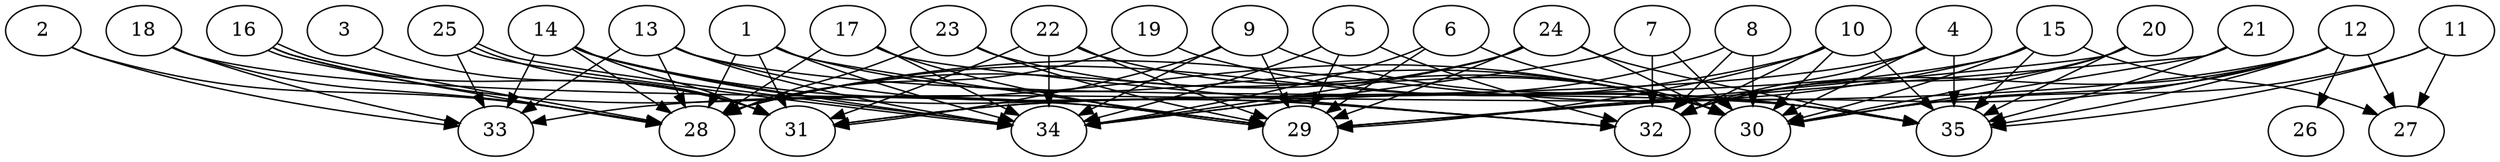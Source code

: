 // DAG automatically generated by daggen at Thu Oct  3 14:05:37 2019
// ./daggen --dot -n 35 --ccr 0.5 --fat 0.9 --regular 0.7 --density 0.6 --mindata 5242880 --maxdata 52428800 
digraph G {
  1 [size="49418240", alpha="0.12", expect_size="24709120"] 
  1 -> 28 [size ="24709120"]
  1 -> 29 [size ="24709120"]
  1 -> 30 [size ="24709120"]
  1 -> 31 [size ="24709120"]
  1 -> 34 [size ="24709120"]
  2 [size="103487488", alpha="0.14", expect_size="51743744"] 
  2 -> 28 [size ="51743744"]
  2 -> 33 [size ="51743744"]
  3 [size="38133760", alpha="0.14", expect_size="19066880"] 
  3 -> 31 [size ="19066880"]
  4 [size="75186176", alpha="0.03", expect_size="37593088"] 
  4 -> 30 [size ="37593088"]
  4 -> 31 [size ="37593088"]
  4 -> 32 [size ="37593088"]
  4 -> 35 [size ="37593088"]
  5 [size="56612864", alpha="0.02", expect_size="28306432"] 
  5 -> 29 [size ="28306432"]
  5 -> 32 [size ="28306432"]
  5 -> 34 [size ="28306432"]
  6 [size="73447424", alpha="0.05", expect_size="36723712"] 
  6 -> 29 [size ="36723712"]
  6 -> 30 [size ="36723712"]
  6 -> 34 [size ="36723712"]
  7 [size="49053696", alpha="0.16", expect_size="24526848"] 
  7 -> 30 [size ="24526848"]
  7 -> 32 [size ="24526848"]
  7 -> 34 [size ="24526848"]
  8 [size="55402496", alpha="0.14", expect_size="27701248"] 
  8 -> 30 [size ="27701248"]
  8 -> 32 [size ="27701248"]
  8 -> 34 [size ="27701248"]
  9 [size="42774528", alpha="0.09", expect_size="21387264"] 
  9 -> 29 [size ="21387264"]
  9 -> 31 [size ="21387264"]
  9 -> 34 [size ="21387264"]
  9 -> 35 [size ="21387264"]
  10 [size="84426752", alpha="0.01", expect_size="42213376"] 
  10 -> 28 [size ="42213376"]
  10 -> 29 [size ="42213376"]
  10 -> 30 [size ="42213376"]
  10 -> 32 [size ="42213376"]
  10 -> 35 [size ="42213376"]
  11 [size="11646976", alpha="0.08", expect_size="5823488"] 
  11 -> 27 [size ="5823488"]
  11 -> 30 [size ="5823488"]
  11 -> 35 [size ="5823488"]
  12 [size="66635776", alpha="0.19", expect_size="33317888"] 
  12 -> 26 [size ="33317888"]
  12 -> 27 [size ="33317888"]
  12 -> 29 [size ="33317888"]
  12 -> 30 [size ="33317888"]
  12 -> 32 [size ="33317888"]
  12 -> 33 [size ="33317888"]
  12 -> 35 [size ="33317888"]
  13 [size="39852032", alpha="0.16", expect_size="19926016"] 
  13 -> 28 [size ="19926016"]
  13 -> 32 [size ="19926016"]
  13 -> 33 [size ="19926016"]
  13 -> 34 [size ="19926016"]
  13 -> 35 [size ="19926016"]
  14 [size="10962944", alpha="0.02", expect_size="5481472"] 
  14 -> 28 [size ="5481472"]
  14 -> 30 [size ="5481472"]
  14 -> 31 [size ="5481472"]
  14 -> 32 [size ="5481472"]
  14 -> 33 [size ="5481472"]
  14 -> 34 [size ="5481472"]
  15 [size="27174912", alpha="0.16", expect_size="13587456"] 
  15 -> 27 [size ="13587456"]
  15 -> 28 [size ="13587456"]
  15 -> 30 [size ="13587456"]
  15 -> 31 [size ="13587456"]
  15 -> 35 [size ="13587456"]
  16 [size="36665344", alpha="0.00", expect_size="18332672"] 
  16 -> 28 [size ="18332672"]
  16 -> 28 [size ="18332672"]
  16 -> 29 [size ="18332672"]
  16 -> 31 [size ="18332672"]
  17 [size="61206528", alpha="0.06", expect_size="30603264"] 
  17 -> 28 [size ="30603264"]
  17 -> 29 [size ="30603264"]
  17 -> 32 [size ="30603264"]
  17 -> 34 [size ="30603264"]
  18 [size="40212480", alpha="0.12", expect_size="20106240"] 
  18 -> 28 [size ="20106240"]
  18 -> 29 [size ="20106240"]
  18 -> 33 [size ="20106240"]
  19 [size="10530816", alpha="0.10", expect_size="5265408"] 
  19 -> 28 [size ="5265408"]
  19 -> 35 [size ="5265408"]
  20 [size="52502528", alpha="0.06", expect_size="26251264"] 
  20 -> 29 [size ="26251264"]
  20 -> 30 [size ="26251264"]
  20 -> 32 [size ="26251264"]
  20 -> 35 [size ="26251264"]
  21 [size="54892544", alpha="0.12", expect_size="27446272"] 
  21 -> 29 [size ="27446272"]
  21 -> 30 [size ="27446272"]
  21 -> 35 [size ="27446272"]
  22 [size="90525696", alpha="0.16", expect_size="45262848"] 
  22 -> 29 [size ="45262848"]
  22 -> 30 [size ="45262848"]
  22 -> 31 [size ="45262848"]
  22 -> 34 [size ="45262848"]
  23 [size="87369728", alpha="0.07", expect_size="43684864"] 
  23 -> 28 [size ="43684864"]
  23 -> 29 [size ="43684864"]
  23 -> 30 [size ="43684864"]
  24 [size="69423104", alpha="0.11", expect_size="34711552"] 
  24 -> 28 [size ="34711552"]
  24 -> 29 [size ="34711552"]
  24 -> 30 [size ="34711552"]
  24 -> 34 [size ="34711552"]
  24 -> 35 [size ="34711552"]
  25 [size="76957696", alpha="0.05", expect_size="38478848"] 
  25 -> 31 [size ="38478848"]
  25 -> 33 [size ="38478848"]
  25 -> 34 [size ="38478848"]
  25 -> 34 [size ="38478848"]
  26 [size="59920384", alpha="0.13", expect_size="29960192"] 
  27 [size="62093312", alpha="0.08", expect_size="31046656"] 
  28 [size="90279936", alpha="0.14", expect_size="45139968"] 
  29 [size="53690368", alpha="0.05", expect_size="26845184"] 
  30 [size="99489792", alpha="0.13", expect_size="49744896"] 
  31 [size="35774464", alpha="0.01", expect_size="17887232"] 
  32 [size="90216448", alpha="0.01", expect_size="45108224"] 
  33 [size="72701952", alpha="0.07", expect_size="36350976"] 
  34 [size="10885120", alpha="0.13", expect_size="5442560"] 
  35 [size="63832064", alpha="0.03", expect_size="31916032"] 
}
